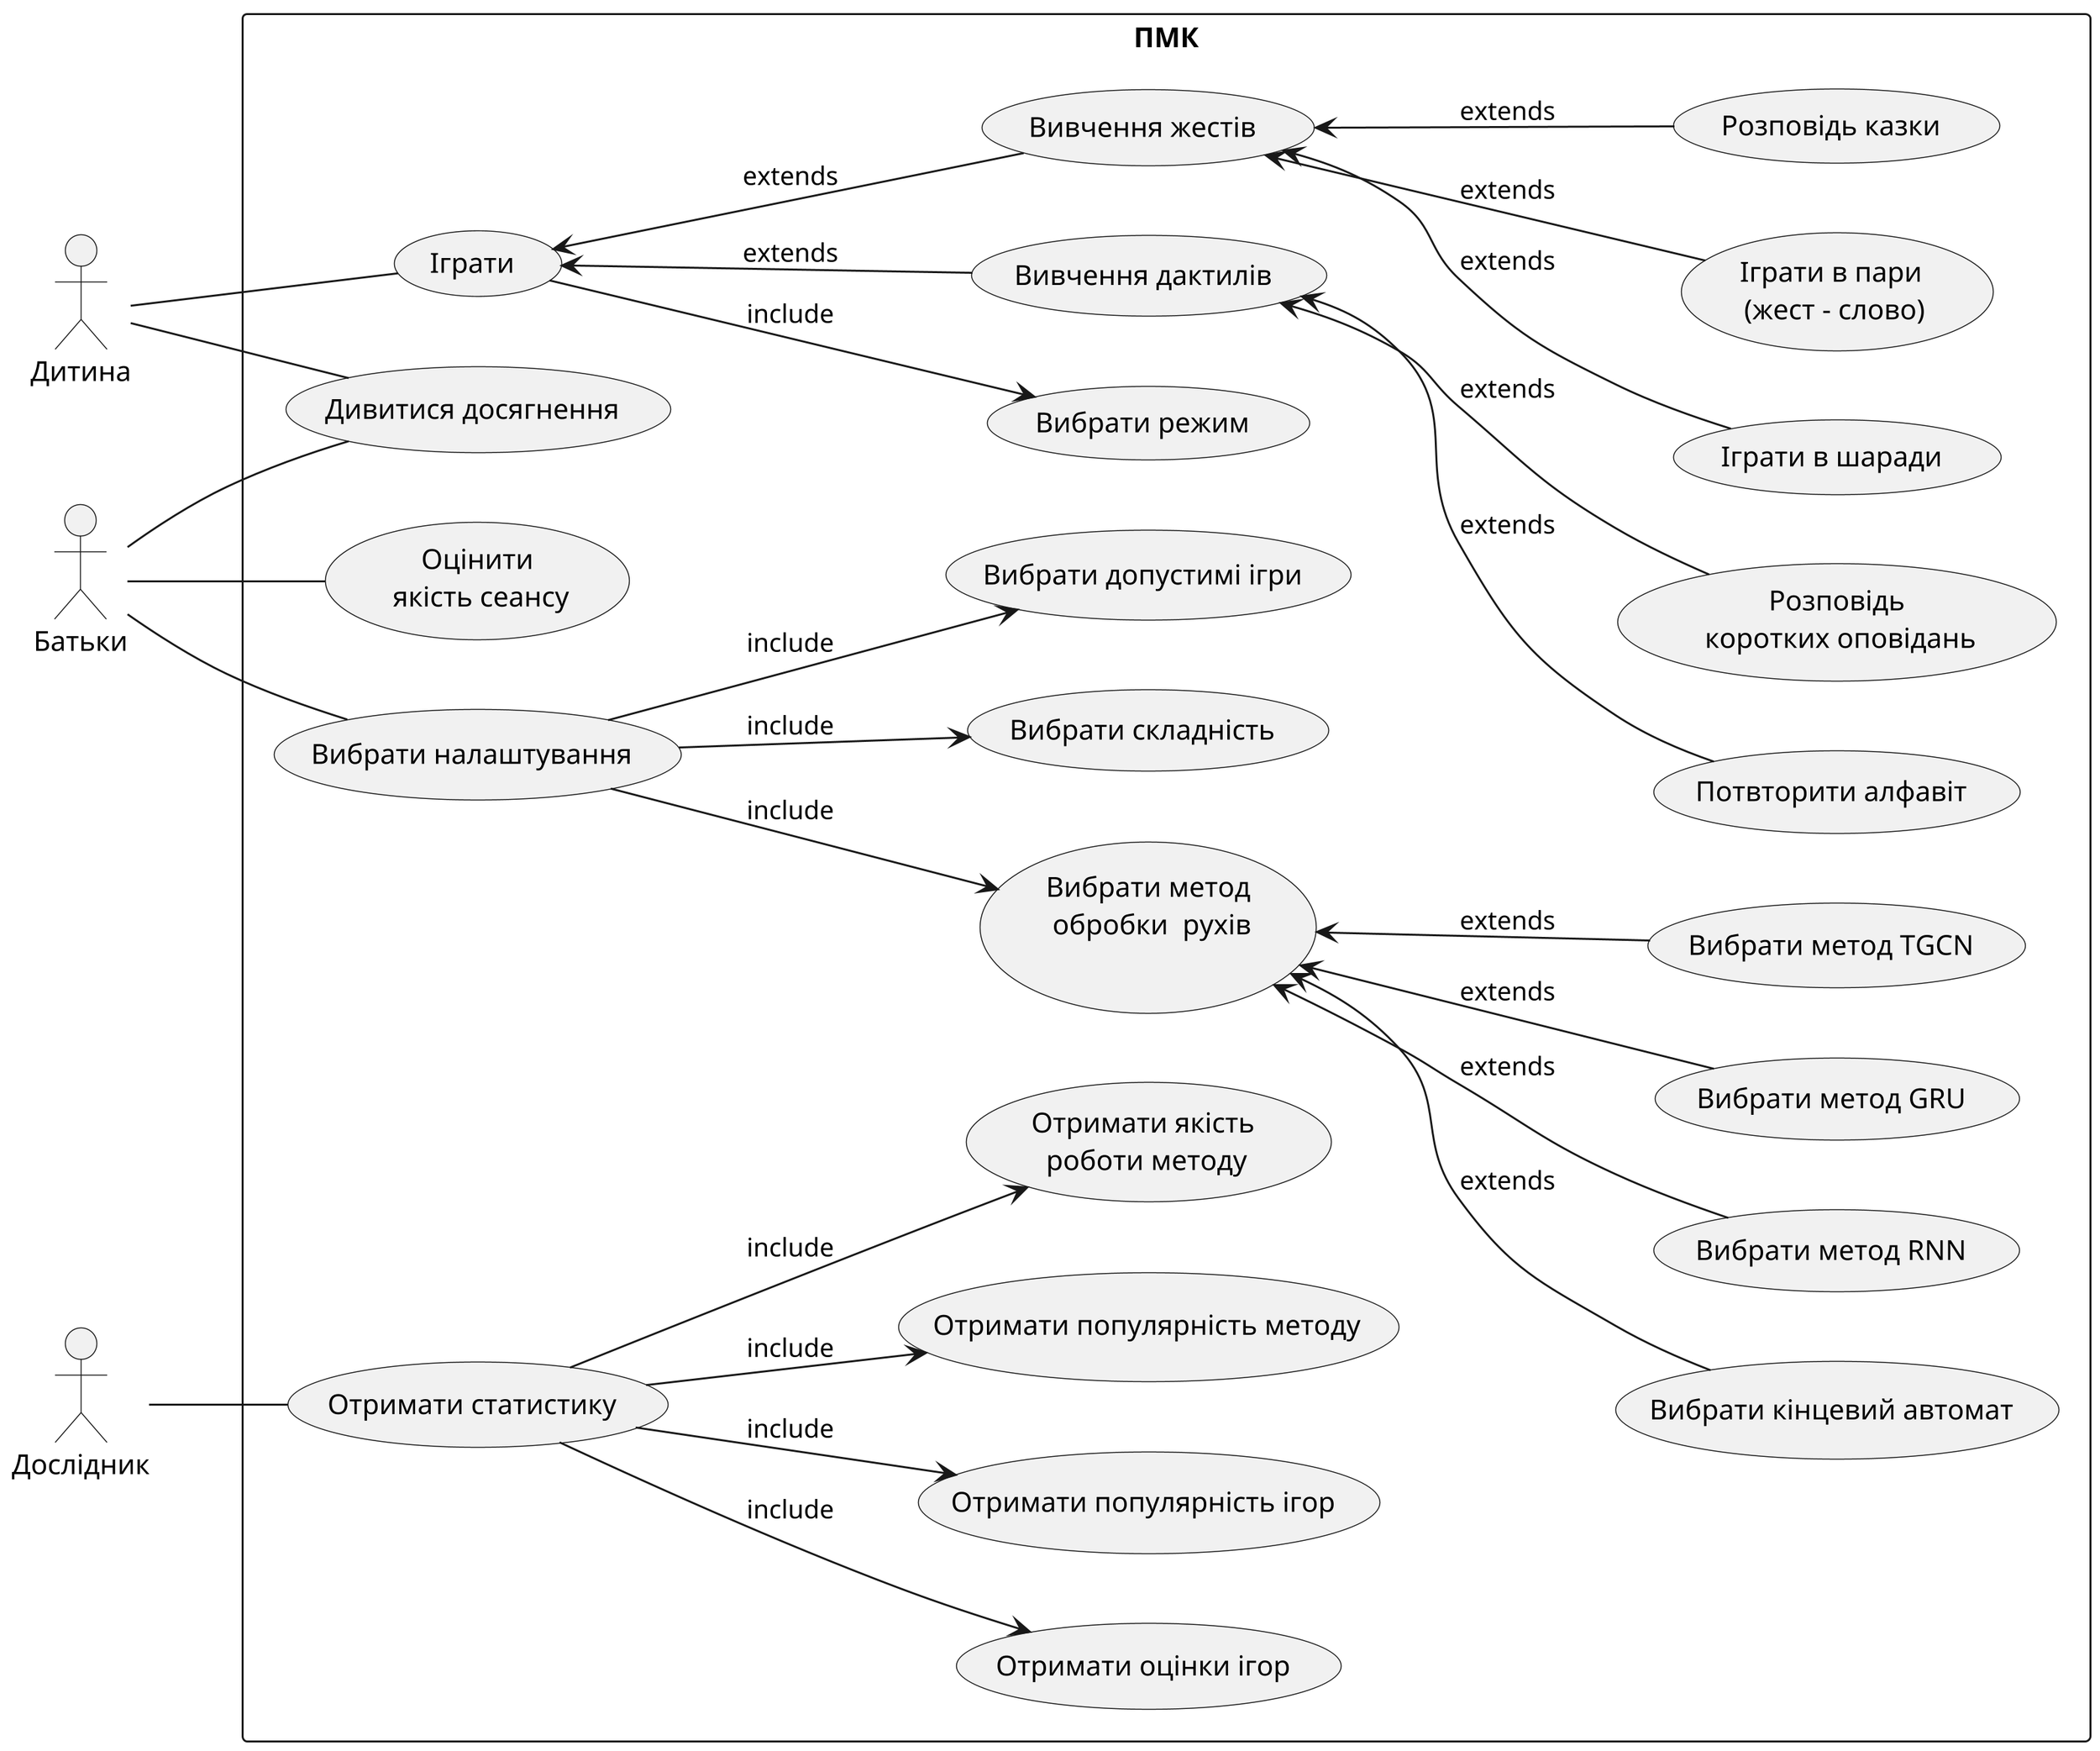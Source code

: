 @startuml
actor Дитина as child
actor Батьки as parent
actor Дослідник as scientist

scale 3

left to right direction

rectangle ПМК {
    usecase "Іграти" as play
    usecase "Вибрати режим" as selectMode
    usecase "Вивчення дактилів" as learnDactyl
    usecase "Вивчення жестів" as learnSign
    usecase "Іграти в шаради" as playCards
    usecase "Іграти в пари\n (жест - слово)" as playPairs
    usecase "Розповідь казки" as tellFury
    usecase "Потвторити алфавіт" as alphabet
    usecase "Розповідь\n коротких оповідань" as tellShortWords
    usecase "Дивитися досягнення"  as getAchievements
    usecase "Оцінити\n якість сеансу" as rateSession
    usecase "Вибрати налаштування" as options
    usecase "Вибрати метод\n обробки  рухів\n" as selectMethod
    usecase "Вибрати кінцевий автомат" as stateMachine
    usecase "Вибрати метод RNN" as RNN
    usecase "Вибрати метод GRU" as GRU
    usecase "Вибрати метод TGCN" as TGCN
    usecase "Вибрати складність" as selectDifficulty
    usecase "Вибрати допустимі ігри" as selectAllowedGames
    usecase "Отримати статистику" as getStatistics
    usecase "Отримати оцінки ігор" as getGameRate
    usecase "Отримати популярність ігор" as getGamePopularity
    usecase "Отримати популярність методу" as getMethodPopularity
    usecase "Отримати якість\n роботи методу" as getQualityMethod
}

child -- play

play --> selectMode:include
play <-- learnSign: extends
play <-- learnDactyl: extends
learnSign <-- playPairs: extends
learnSign <-- playCards: extends
learnSign <-- tellFury: extends
learnDactyl <-- tellShortWords: extends
learnDactyl <-- alphabet: extends

child -- getAchievements

parent -- getAchievements
parent -- rateSession


parent -- options

options --> selectAllowedGames: include
options --> selectMethod: include
options --> selectDifficulty: include

selectMethod <-- RNN: extends
selectMethod <-- GRU: extends
selectMethod <-- TGCN: extends
selectMethod <-- stateMachine: extends

scientist -- getStatistics

getStatistics --> getGameRate: include
getStatistics --> getGamePopularity: include
getStatistics --> getMethodPopularity: include
getStatistics --> getQualityMethod: include
@enduml